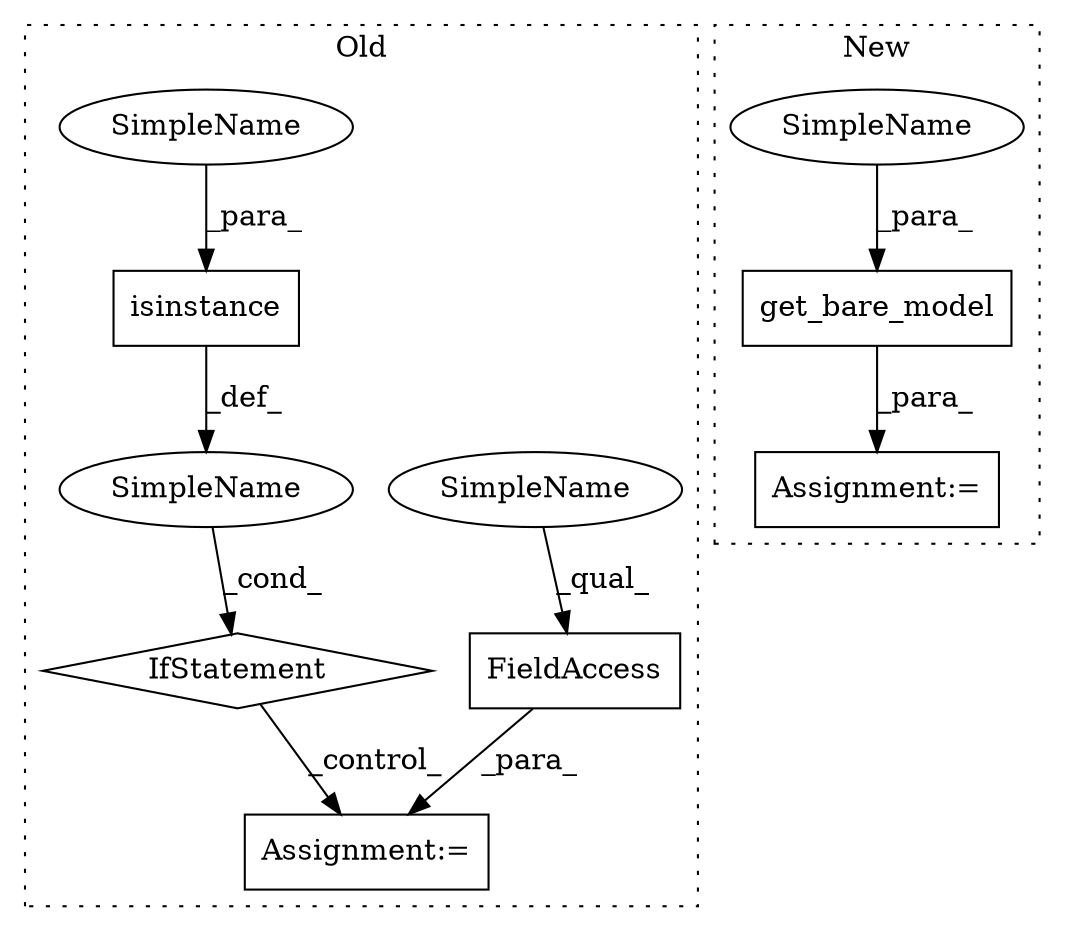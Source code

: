 digraph G {
subgraph cluster0 {
1 [label="isinstance" a="32" s="6947,6987" l="11,1" shape="box"];
3 [label="FieldAccess" a="22" s="7053" l="14" shape="box"];
4 [label="IfStatement" a="25" s="6943,7035" l="4,2" shape="diamond"];
5 [label="SimpleName" a="42" s="" l="" shape="ellipse"];
6 [label="Assignment:=" a="7" s="7052" l="1" shape="box"];
8 [label="SimpleName" a="42" s="7053" l="7" shape="ellipse"];
9 [label="SimpleName" a="42" s="6958" l="7" shape="ellipse"];
label = "Old";
style="dotted";
}
subgraph cluster1 {
2 [label="get_bare_model" a="32" s="6619,6641" l="15,1" shape="box"];
7 [label="Assignment:=" a="7" s="6613" l="1" shape="box"];
10 [label="SimpleName" a="42" s="6634" l="7" shape="ellipse"];
label = "New";
style="dotted";
}
1 -> 5 [label="_def_"];
2 -> 7 [label="_para_"];
3 -> 6 [label="_para_"];
4 -> 6 [label="_control_"];
5 -> 4 [label="_cond_"];
8 -> 3 [label="_qual_"];
9 -> 1 [label="_para_"];
10 -> 2 [label="_para_"];
}